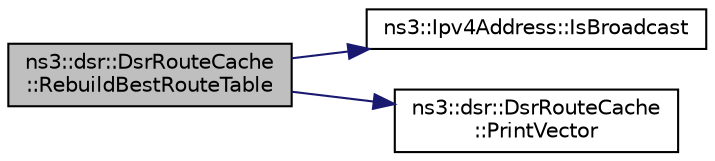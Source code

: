 digraph "ns3::dsr::DsrRouteCache::RebuildBestRouteTable"
{
 // LATEX_PDF_SIZE
  edge [fontname="Helvetica",fontsize="10",labelfontname="Helvetica",labelfontsize="10"];
  node [fontname="Helvetica",fontsize="10",shape=record];
  rankdir="LR";
  Node1 [label="ns3::dsr::DsrRouteCache\l::RebuildBestRouteTable",height=0.2,width=0.4,color="black", fillcolor="grey75", style="filled", fontcolor="black",tooltip="Rebuild the best route table."];
  Node1 -> Node2 [color="midnightblue",fontsize="10",style="solid",fontname="Helvetica"];
  Node2 [label="ns3::Ipv4Address::IsBroadcast",height=0.2,width=0.4,color="black", fillcolor="white", style="filled",URL="$classns3_1_1_ipv4_address.html#a79a1d91f0cfdb52f3b89cee50811af04",tooltip=" "];
  Node1 -> Node3 [color="midnightblue",fontsize="10",style="solid",fontname="Helvetica"];
  Node3 [label="ns3::dsr::DsrRouteCache\l::PrintVector",height=0.2,width=0.4,color="black", fillcolor="white", style="filled",URL="$classns3_1_1dsr_1_1_dsr_route_cache.html#a9d47644d07a4b6f1ec0c429cdb1bdf37",tooltip="Print the route vector elements."];
}
